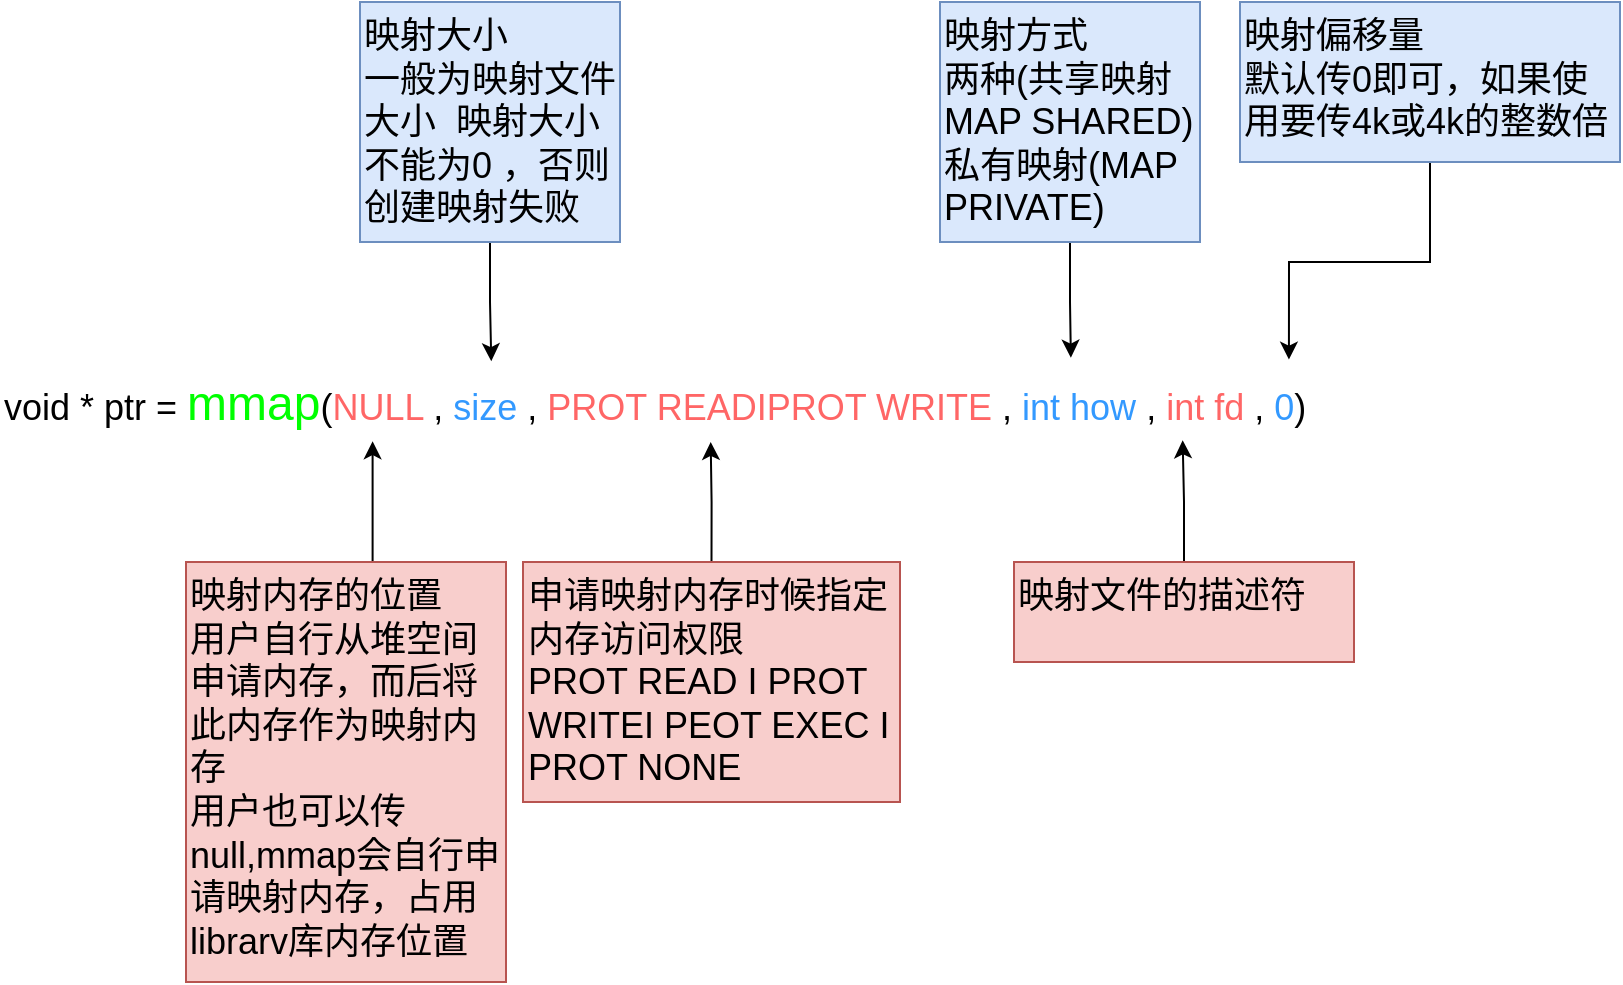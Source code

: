 <mxfile version="20.8.16" type="device"><diagram name="第 1 页" id="Dfgg_XSeNfRCT1JAiQdJ"><mxGraphModel dx="698" dy="1636" grid="1" gridSize="10" guides="1" tooltips="1" connect="1" arrows="1" fold="1" page="1" pageScale="1" pageWidth="827" pageHeight="1169" math="0" shadow="0"><root><mxCell id="0"/><mxCell id="1" parent="0"/><mxCell id="jIR8e-lNgrK_g293MYWV-1" value="&lt;font style=&quot;&quot;&gt;&lt;span style=&quot;font-size: 18px;&quot;&gt;void * ptr = &lt;/span&gt;&lt;font style=&quot;font-size: 24px;&quot; color=&quot;#00ff00&quot;&gt;mmap&lt;/font&gt;&lt;span style=&quot;font-size: 18px;&quot;&gt;(&lt;/span&gt;&lt;font style=&quot;font-size: 18px;&quot; color=&quot;#ff6666&quot;&gt;NULL&lt;/font&gt;&lt;span style=&quot;font-size: 18px;&quot;&gt; , &lt;/span&gt;&lt;font style=&quot;font-size: 18px;&quot; color=&quot;#3399ff&quot;&gt;size&lt;/font&gt;&lt;span style=&quot;font-size: 18px;&quot;&gt; , &lt;/span&gt;&lt;font style=&quot;font-size: 18px;&quot; color=&quot;#ff6666&quot;&gt;PROT READIPROT WRITE&lt;/font&gt;&lt;span style=&quot;font-size: 18px;&quot;&gt; , &lt;/span&gt;&lt;font style=&quot;font-size: 18px;&quot; color=&quot;#3399ff&quot;&gt;int how&lt;/font&gt;&lt;span style=&quot;font-size: 18px;&quot;&gt; , &lt;/span&gt;&lt;font style=&quot;font-size: 18px;&quot; color=&quot;#ff6666&quot;&gt;int fd &lt;/font&gt;&lt;span style=&quot;font-size: 18px;&quot;&gt;, &lt;/span&gt;&lt;font style=&quot;font-size: 18px;&quot; color=&quot;#3399ff&quot;&gt;0&lt;/font&gt;&lt;span style=&quot;font-size: 18px;&quot;&gt;)&lt;/span&gt;&lt;/font&gt;" style="text;whiteSpace=wrap;html=1;" vertex="1" parent="1"><mxGeometry x="40" y="160" width="690" height="40" as="geometry"/></mxCell><mxCell id="jIR8e-lNgrK_g293MYWV-3" style="edgeStyle=orthogonalEdgeStyle;rounded=0;orthogonalLoop=1;jettySize=auto;html=1;exitX=0.5;exitY=0;exitDx=0;exitDy=0;entryX=0.27;entryY=0.99;entryDx=0;entryDy=0;fontSize=18;entryPerimeter=0;" edge="1" parent="1" source="jIR8e-lNgrK_g293MYWV-2" target="jIR8e-lNgrK_g293MYWV-1"><mxGeometry relative="1" as="geometry"><Array as="points"><mxPoint x="226" y="260"/></Array></mxGeometry></mxCell><mxCell id="jIR8e-lNgrK_g293MYWV-2" value="映射内存的位置&lt;br&gt;用户自行从堆空间申请内存，而后将此内存作为映射内存&lt;br&gt;用户也可以传null,mmap会自行申请映射内存，占用librarv库内存位置" style="text;whiteSpace=wrap;html=1;fontSize=18;fillColor=#f8cecc;strokeColor=#b85450;" vertex="1" parent="1"><mxGeometry x="133" y="260" width="160" height="210" as="geometry"/></mxCell><mxCell id="jIR8e-lNgrK_g293MYWV-17" style="edgeStyle=orthogonalEdgeStyle;rounded=0;orthogonalLoop=1;jettySize=auto;html=1;exitX=0.5;exitY=1;exitDx=0;exitDy=0;entryX=0.356;entryY=-0.01;entryDx=0;entryDy=0;entryPerimeter=0;fontSize=24;fontColor=#00FF00;" edge="1" parent="1" source="jIR8e-lNgrK_g293MYWV-4" target="jIR8e-lNgrK_g293MYWV-1"><mxGeometry relative="1" as="geometry"/></mxCell><mxCell id="jIR8e-lNgrK_g293MYWV-4" value="映射大小&lt;br&gt;一般为映射文件大小&amp;nbsp; 映射大小不能为0 ，否则创建映射失败" style="text;whiteSpace=wrap;html=1;fontSize=18;fillColor=#dae8fc;strokeColor=#6c8ebf;" vertex="1" parent="1"><mxGeometry x="220" y="-20" width="130" height="120" as="geometry"/></mxCell><mxCell id="jIR8e-lNgrK_g293MYWV-9" style="edgeStyle=orthogonalEdgeStyle;rounded=0;orthogonalLoop=1;jettySize=auto;html=1;exitX=0.5;exitY=0;exitDx=0;exitDy=0;entryX=0.515;entryY=1;entryDx=0;entryDy=0;entryPerimeter=0;fontSize=18;" edge="1" parent="1" source="jIR8e-lNgrK_g293MYWV-6" target="jIR8e-lNgrK_g293MYWV-1"><mxGeometry relative="1" as="geometry"/></mxCell><mxCell id="jIR8e-lNgrK_g293MYWV-6" value="申请映射内存时候指定内存访问权限&lt;br&gt;PROT READ I PROT WRITEI PEOT EXEC I PROT NONE" style="text;whiteSpace=wrap;html=1;fontSize=18;fillColor=#f8cecc;strokeColor=#b85450;" vertex="1" parent="1"><mxGeometry x="301.5" y="260" width="188.5" height="120" as="geometry"/></mxCell><mxCell id="jIR8e-lNgrK_g293MYWV-8" style="edgeStyle=orthogonalEdgeStyle;rounded=0;orthogonalLoop=1;jettySize=auto;html=1;exitX=0.5;exitY=1;exitDx=0;exitDy=0;fontSize=18;" edge="1" parent="1" source="jIR8e-lNgrK_g293MYWV-1" target="jIR8e-lNgrK_g293MYWV-1"><mxGeometry relative="1" as="geometry"/></mxCell><mxCell id="jIR8e-lNgrK_g293MYWV-11" style="edgeStyle=orthogonalEdgeStyle;rounded=0;orthogonalLoop=1;jettySize=auto;html=1;exitX=0.5;exitY=1;exitDx=0;exitDy=0;entryX=0.776;entryY=-0.054;entryDx=0;entryDy=0;entryPerimeter=0;fontSize=18;" edge="1" parent="1" source="jIR8e-lNgrK_g293MYWV-10" target="jIR8e-lNgrK_g293MYWV-1"><mxGeometry relative="1" as="geometry"/></mxCell><mxCell id="jIR8e-lNgrK_g293MYWV-10" value="映射方式&lt;br&gt;两种(共享映射 MAP SHARED) 私有映射(MAP PRIVATE)" style="text;whiteSpace=wrap;html=1;fontSize=18;fillColor=#dae8fc;strokeColor=#6c8ebf;" vertex="1" parent="1"><mxGeometry x="510" y="-20" width="130" height="120" as="geometry"/></mxCell><mxCell id="jIR8e-lNgrK_g293MYWV-13" style="edgeStyle=orthogonalEdgeStyle;rounded=0;orthogonalLoop=1;jettySize=auto;html=1;exitX=0.5;exitY=0;exitDx=0;exitDy=0;entryX=0.857;entryY=0.979;entryDx=0;entryDy=0;entryPerimeter=0;fontSize=18;" edge="1" parent="1" source="jIR8e-lNgrK_g293MYWV-12" target="jIR8e-lNgrK_g293MYWV-1"><mxGeometry relative="1" as="geometry"/></mxCell><mxCell id="jIR8e-lNgrK_g293MYWV-12" value="映射文件的描述符" style="text;whiteSpace=wrap;html=1;fontSize=18;fillColor=#f8cecc;strokeColor=#b85450;" vertex="1" parent="1"><mxGeometry x="547" y="260" width="170" height="50" as="geometry"/></mxCell><mxCell id="jIR8e-lNgrK_g293MYWV-18" style="edgeStyle=orthogonalEdgeStyle;rounded=0;orthogonalLoop=1;jettySize=auto;html=1;exitX=0.5;exitY=1;exitDx=0;exitDy=0;entryX=0.934;entryY=-0.03;entryDx=0;entryDy=0;entryPerimeter=0;fontSize=24;fontColor=#00FF00;" edge="1" parent="1" source="jIR8e-lNgrK_g293MYWV-14" target="jIR8e-lNgrK_g293MYWV-1"><mxGeometry relative="1" as="geometry"/></mxCell><mxCell id="jIR8e-lNgrK_g293MYWV-14" value="映射偏移量&lt;br&gt;默认传0即可，如果使用要传4k或4k的整数倍" style="text;whiteSpace=wrap;html=1;fontSize=18;fillColor=#dae8fc;strokeColor=#6c8ebf;" vertex="1" parent="1"><mxGeometry x="660" y="-20" width="190" height="80" as="geometry"/></mxCell></root></mxGraphModel></diagram></mxfile>